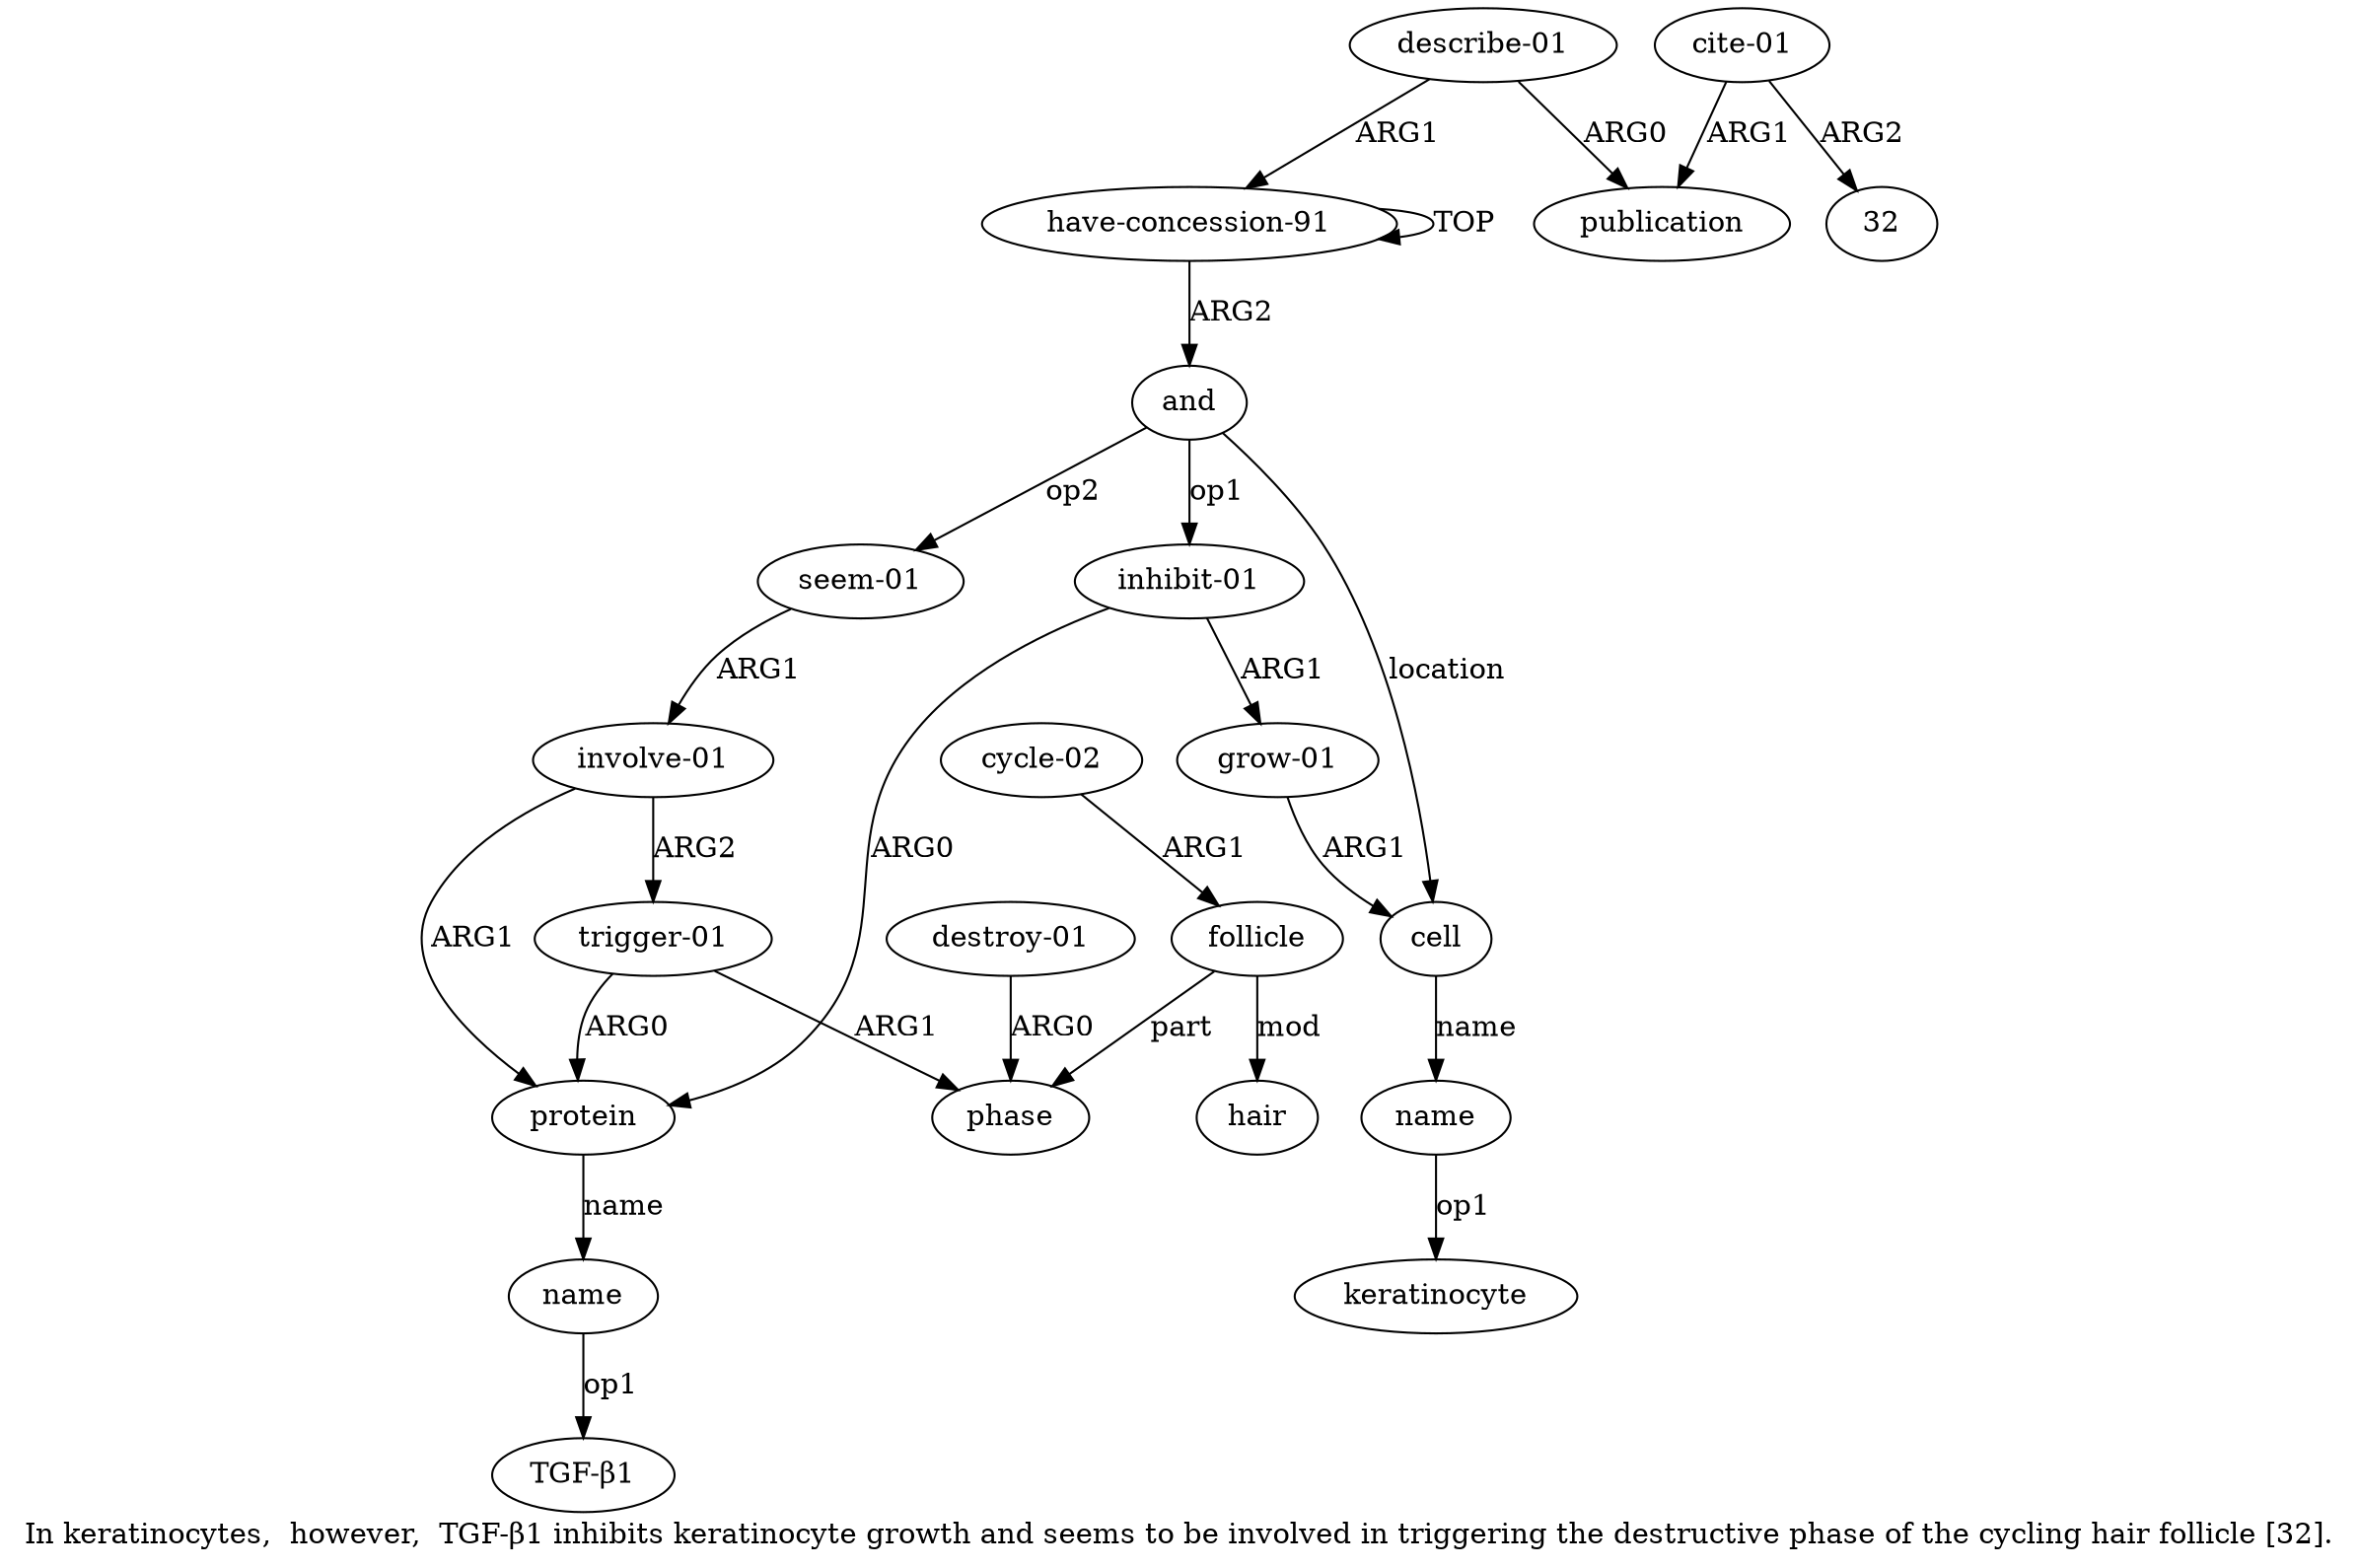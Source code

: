 digraph  {
	graph [label="In keratinocytes,  however,  TGF-β1 inhibits keratinocyte growth and seems to be involved in triggering the destructive phase of \
the cycling hair follicle [32]."];
	node [label="\N"];
	"a4 TGF-β1"	 [color=black,
		gold_ind=-1,
		gold_label="TGF-β1",
		label="TGF-β1",
		test_ind=-1,
		test_label="TGF-β1"];
	"a18 32"	 [color=black,
		gold_ind=-1,
		gold_label=32,
		label=32,
		test_ind=-1,
		test_label=32];
	a15	 [color=black,
		gold_ind=15,
		gold_label="cycle-02",
		label="cycle-02",
		test_ind=15,
		test_label="cycle-02"];
	a13	 [color=black,
		gold_ind=13,
		gold_label=follicle,
		label=follicle,
		test_ind=13,
		test_label=follicle];
	a15 -> a13 [key=0,
	color=black,
	gold_label=ARG1,
	label=ARG1,
	test_label=ARG1];
a14 [color=black,
	gold_ind=14,
	gold_label=hair,
	label=hair,
	test_ind=14,
	test_label=hair];
a17 [color=black,
	gold_ind=17,
	gold_label=publication,
	label=publication,
	test_ind=17,
	test_label=publication];
a16 [color=black,
	gold_ind=16,
	gold_label="describe-01",
	label="describe-01",
	test_ind=16,
	test_label="describe-01"];
a16 -> a17 [key=0,
color=black,
gold_label=ARG0,
label=ARG0,
test_label=ARG0];
a0 [color=black,
gold_ind=0,
gold_label="have-concession-91",
label="have-concession-91",
test_ind=0,
test_label="have-concession-91"];
a16 -> a0 [key=0,
color=black,
gold_label=ARG1,
label=ARG1,
test_label=ARG1];
a11 [color=black,
gold_ind=11,
gold_label=phase,
label=phase,
test_ind=11,
test_label=phase];
a10 [color=black,
gold_ind=10,
gold_label="trigger-01",
label="trigger-01",
test_ind=10,
test_label="trigger-01"];
a10 -> a11 [key=0,
color=black,
gold_label=ARG1,
label=ARG1,
test_label=ARG1];
a3 [color=black,
gold_ind=3,
gold_label=protein,
label=protein,
test_ind=3,
test_label=protein];
a10 -> a3 [key=0,
color=black,
gold_label=ARG0,
label=ARG0,
test_label=ARG0];
a13 -> a14 [key=0,
color=black,
gold_label=mod,
label=mod,
test_label=mod];
a13 -> a11 [key=0,
color=black,
gold_label=part,
label=part,
test_label=part];
a12 [color=black,
gold_ind=12,
gold_label="destroy-01",
label="destroy-01",
test_ind=12,
test_label="destroy-01"];
a12 -> a11 [key=0,
color=black,
gold_label=ARG0,
label=ARG0,
test_label=ARG0];
a18 [color=black,
gold_ind=18,
gold_label="cite-01",
label="cite-01",
test_ind=18,
test_label="cite-01"];
a18 -> "a18 32" [key=0,
color=black,
gold_label=ARG2,
label=ARG2,
test_label=ARG2];
a18 -> a17 [key=0,
color=black,
gold_label=ARG1,
label=ARG1,
test_label=ARG1];
a1 [color=black,
gold_ind=1,
gold_label=and,
label=and,
test_ind=1,
test_label=and];
a2 [color=black,
gold_ind=2,
gold_label="inhibit-01",
label="inhibit-01",
test_ind=2,
test_label="inhibit-01"];
a1 -> a2 [key=0,
color=black,
gold_label=op1,
label=op1,
test_label=op1];
a6 [color=black,
gold_ind=6,
gold_label=cell,
label=cell,
test_ind=6,
test_label=cell];
a1 -> a6 [key=0,
color=black,
gold_label=location,
label=location,
test_label=location];
a8 [color=black,
gold_ind=8,
gold_label="seem-01",
label="seem-01",
test_ind=8,
test_label="seem-01"];
a1 -> a8 [key=0,
color=black,
gold_label=op2,
label=op2,
test_label=op2];
a0 -> a1 [key=0,
color=black,
gold_label=ARG2,
label=ARG2,
test_label=ARG2];
a0 -> a0 [key=0,
color=black,
gold_label=TOP,
label=TOP,
test_label=TOP];
a4 [color=black,
gold_ind=4,
gold_label=name,
label=name,
test_ind=4,
test_label=name];
a3 -> a4 [key=0,
color=black,
gold_label=name,
label=name,
test_label=name];
a2 -> a3 [key=0,
color=black,
gold_label=ARG0,
label=ARG0,
test_label=ARG0];
a5 [color=black,
gold_ind=5,
gold_label="grow-01",
label="grow-01",
test_ind=5,
test_label="grow-01"];
a2 -> a5 [key=0,
color=black,
gold_label=ARG1,
label=ARG1,
test_label=ARG1];
a5 -> a6 [key=0,
color=black,
gold_label=ARG1,
label=ARG1,
test_label=ARG1];
a4 -> "a4 TGF-β1" [key=0,
color=black,
gold_label=op1,
label=op1,
test_label=op1];
a7 [color=black,
gold_ind=7,
gold_label=name,
label=name,
test_ind=7,
test_label=name];
"a7 keratinocyte" [color=black,
gold_ind=-1,
gold_label=keratinocyte,
label=keratinocyte,
test_ind=-1,
test_label=keratinocyte];
a7 -> "a7 keratinocyte" [key=0,
color=black,
gold_label=op1,
label=op1,
test_label=op1];
a6 -> a7 [key=0,
color=black,
gold_label=name,
label=name,
test_label=name];
a9 [color=black,
gold_ind=9,
gold_label="involve-01",
label="involve-01",
test_ind=9,
test_label="involve-01"];
a9 -> a10 [key=0,
color=black,
gold_label=ARG2,
label=ARG2,
test_label=ARG2];
a9 -> a3 [key=0,
color=black,
gold_label=ARG1,
label=ARG1,
test_label=ARG1];
a8 -> a9 [key=0,
color=black,
gold_label=ARG1,
label=ARG1,
test_label=ARG1];
}
